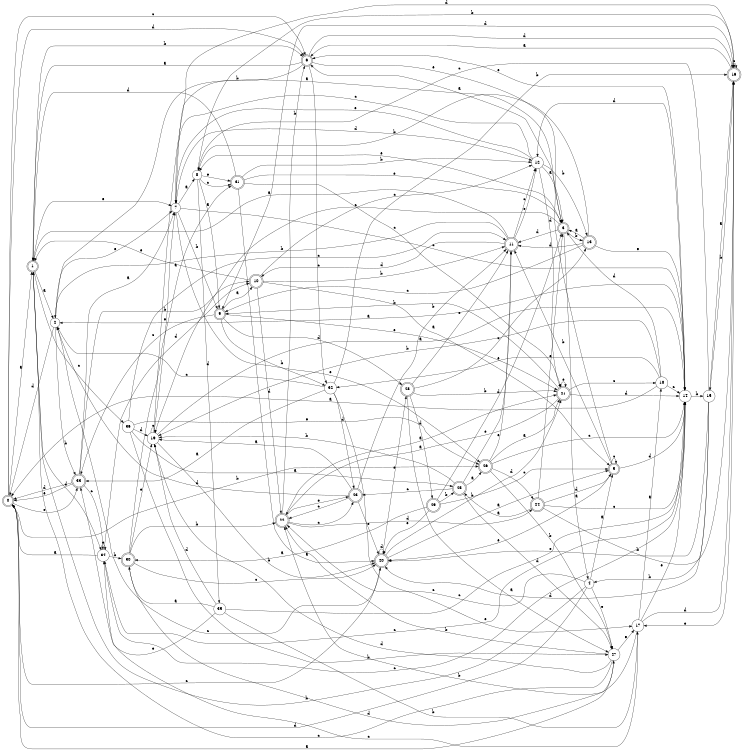 digraph n30_5 {
__start0 [label="" shape="none"];

rankdir=LR;
size="8,5";

s0 [style="rounded,filled", color="black", fillcolor="white" shape="doublecircle", label="0"];
s1 [style="rounded,filled", color="black", fillcolor="white" shape="doublecircle", label="1"];
s2 [style="filled", color="black", fillcolor="white" shape="circle", label="2"];
s3 [style="rounded,filled", color="black", fillcolor="white" shape="doublecircle", label="3"];
s4 [style="filled", color="black", fillcolor="white" shape="circle", label="4"];
s5 [style="rounded,filled", color="black", fillcolor="white" shape="doublecircle", label="5"];
s6 [style="rounded,filled", color="black", fillcolor="white" shape="doublecircle", label="6"];
s7 [style="filled", color="black", fillcolor="white" shape="circle", label="7"];
s8 [style="filled", color="black", fillcolor="white" shape="circle", label="8"];
s9 [style="rounded,filled", color="black", fillcolor="white" shape="doublecircle", label="9"];
s10 [style="rounded,filled", color="black", fillcolor="white" shape="doublecircle", label="10"];
s11 [style="rounded,filled", color="black", fillcolor="white" shape="doublecircle", label="11"];
s12 [style="filled", color="black", fillcolor="white" shape="circle", label="12"];
s13 [style="rounded,filled", color="black", fillcolor="white" shape="doublecircle", label="13"];
s14 [style="filled", color="black", fillcolor="white" shape="circle", label="14"];
s15 [style="filled", color="black", fillcolor="white" shape="circle", label="15"];
s16 [style="rounded,filled", color="black", fillcolor="white" shape="doublecircle", label="16"];
s17 [style="filled", color="black", fillcolor="white" shape="circle", label="17"];
s18 [style="filled", color="black", fillcolor="white" shape="circle", label="18"];
s19 [style="filled", color="black", fillcolor="white" shape="circle", label="19"];
s20 [style="rounded,filled", color="black", fillcolor="white" shape="doublecircle", label="20"];
s21 [style="rounded,filled", color="black", fillcolor="white" shape="doublecircle", label="21"];
s22 [style="rounded,filled", color="black", fillcolor="white" shape="doublecircle", label="22"];
s23 [style="rounded,filled", color="black", fillcolor="white" shape="doublecircle", label="23"];
s24 [style="rounded,filled", color="black", fillcolor="white" shape="doublecircle", label="24"];
s25 [style="rounded,filled", color="black", fillcolor="white" shape="doublecircle", label="25"];
s26 [style="rounded,filled", color="black", fillcolor="white" shape="doublecircle", label="26"];
s27 [style="filled", color="black", fillcolor="white" shape="circle", label="27"];
s28 [style="rounded,filled", color="black", fillcolor="white" shape="doublecircle", label="28"];
s29 [style="rounded,filled", color="black", fillcolor="white" shape="doublecircle", label="29"];
s30 [style="rounded,filled", color="black", fillcolor="white" shape="doublecircle", label="30"];
s31 [style="rounded,filled", color="black", fillcolor="white" shape="doublecircle", label="31"];
s32 [style="filled", color="black", fillcolor="white" shape="circle", label="32"];
s33 [style="rounded,filled", color="black", fillcolor="white" shape="doublecircle", label="33"];
s34 [style="filled", color="black", fillcolor="white" shape="circle", label="34"];
s35 [style="filled", color="black", fillcolor="white" shape="circle", label="35"];
s36 [style="filled", color="black", fillcolor="white" shape="circle", label="36"];
s0 -> s1 [label="a"];
s0 -> s26 [label="b"];
s0 -> s6 [label="c"];
s0 -> s6 [label="d"];
s0 -> s33 [label="e"];
s1 -> s2 [label="a"];
s1 -> s6 [label="b"];
s1 -> s36 [label="c"];
s1 -> s34 [label="d"];
s1 -> s7 [label="e"];
s2 -> s3 [label="a"];
s2 -> s33 [label="b"];
s2 -> s20 [label="c"];
s2 -> s0 [label="d"];
s2 -> s7 [label="e"];
s3 -> s4 [label="a"];
s3 -> s13 [label="b"];
s3 -> s19 [label="c"];
s3 -> s11 [label="d"];
s3 -> s8 [label="e"];
s4 -> s5 [label="a"];
s4 -> s1 [label="b"];
s4 -> s22 [label="c"];
s4 -> s0 [label="d"];
s4 -> s27 [label="e"];
s5 -> s6 [label="a"];
s5 -> s11 [label="b"];
s5 -> s5 [label="c"];
s5 -> s14 [label="d"];
s5 -> s20 [label="e"];
s6 -> s1 [label="a"];
s6 -> s7 [label="b"];
s6 -> s32 [label="c"];
s6 -> s16 [label="d"];
s6 -> s3 [label="e"];
s7 -> s8 [label="a"];
s7 -> s9 [label="b"];
s7 -> s14 [label="c"];
s7 -> s12 [label="d"];
s7 -> s26 [label="e"];
s8 -> s9 [label="a"];
s8 -> s16 [label="b"];
s8 -> s31 [label="c"];
s8 -> s35 [label="d"];
s8 -> s31 [label="e"];
s9 -> s10 [label="a"];
s9 -> s32 [label="b"];
s9 -> s33 [label="c"];
s9 -> s28 [label="d"];
s9 -> s21 [label="e"];
s10 -> s5 [label="a"];
s10 -> s11 [label="b"];
s10 -> s12 [label="c"];
s10 -> s22 [label="d"];
s10 -> s1 [label="e"];
s11 -> s1 [label="a"];
s11 -> s2 [label="b"];
s11 -> s12 [label="c"];
s11 -> s10 [label="d"];
s11 -> s12 [label="e"];
s12 -> s3 [label="a"];
s12 -> s13 [label="b"];
s12 -> s7 [label="c"];
s12 -> s21 [label="d"];
s12 -> s7 [label="e"];
s13 -> s3 [label="a"];
s13 -> s8 [label="b"];
s13 -> s9 [label="c"];
s13 -> s11 [label="d"];
s13 -> s14 [label="e"];
s14 -> s2 [label="a"];
s14 -> s15 [label="b"];
s14 -> s34 [label="c"];
s14 -> s12 [label="d"];
s14 -> s6 [label="e"];
s15 -> s16 [label="a"];
s15 -> s4 [label="b"];
s15 -> s8 [label="c"];
s15 -> s20 [label="d"];
s15 -> s20 [label="e"];
s16 -> s6 [label="a"];
s16 -> s15 [label="b"];
s16 -> s16 [label="c"];
s16 -> s9 [label="d"];
s16 -> s17 [label="e"];
s17 -> s18 [label="a"];
s17 -> s22 [label="b"];
s17 -> s34 [label="c"];
s17 -> s16 [label="d"];
s17 -> s14 [label="e"];
s18 -> s0 [label="a"];
s18 -> s19 [label="b"];
s18 -> s14 [label="c"];
s18 -> s3 [label="d"];
s18 -> s32 [label="e"];
s19 -> s14 [label="a"];
s19 -> s20 [label="b"];
s19 -> s19 [label="c"];
s19 -> s16 [label="d"];
s19 -> s7 [label="e"];
s20 -> s5 [label="a"];
s20 -> s21 [label="b"];
s20 -> s0 [label="c"];
s20 -> s20 [label="d"];
s20 -> s28 [label="e"];
s21 -> s22 [label="a"];
s21 -> s9 [label="b"];
s21 -> s18 [label="c"];
s21 -> s14 [label="d"];
s21 -> s21 [label="e"];
s22 -> s21 [label="a"];
s22 -> s6 [label="b"];
s22 -> s23 [label="c"];
s22 -> s24 [label="d"];
s22 -> s23 [label="e"];
s23 -> s19 [label="a"];
s23 -> s11 [label="b"];
s23 -> s22 [label="c"];
s23 -> s2 [label="d"];
s23 -> s20 [label="e"];
s24 -> s25 [label="a"];
s24 -> s16 [label="b"];
s24 -> s14 [label="c"];
s24 -> s5 [label="d"];
s24 -> s3 [label="e"];
s25 -> s26 [label="a"];
s25 -> s19 [label="b"];
s25 -> s23 [label="c"];
s25 -> s27 [label="d"];
s25 -> s11 [label="e"];
s26 -> s21 [label="a"];
s26 -> s27 [label="b"];
s26 -> s14 [label="c"];
s26 -> s24 [label="d"];
s26 -> s11 [label="e"];
s27 -> s0 [label="a"];
s27 -> s22 [label="b"];
s27 -> s1 [label="c"];
s27 -> s19 [label="d"];
s27 -> s17 [label="e"];
s28 -> s27 [label="a"];
s28 -> s21 [label="b"];
s28 -> s13 [label="c"];
s28 -> s29 [label="d"];
s28 -> s11 [label="e"];
s29 -> s30 [label="a"];
s29 -> s25 [label="b"];
s29 -> s5 [label="c"];
s29 -> s3 [label="d"];
s29 -> s20 [label="e"];
s30 -> s31 [label="a"];
s30 -> s22 [label="b"];
s30 -> s20 [label="c"];
s30 -> s27 [label="d"];
s30 -> s19 [label="e"];
s31 -> s20 [label="a"];
s31 -> s12 [label="b"];
s31 -> s21 [label="c"];
s31 -> s1 [label="d"];
s31 -> s3 [label="e"];
s32 -> s33 [label="a"];
s32 -> s16 [label="b"];
s32 -> s2 [label="c"];
s32 -> s23 [label="d"];
s32 -> s17 [label="e"];
s33 -> s7 [label="a"];
s33 -> s10 [label="b"];
s33 -> s34 [label="c"];
s33 -> s0 [label="d"];
s33 -> s0 [label="e"];
s34 -> s0 [label="a"];
s34 -> s30 [label="b"];
s34 -> s14 [label="c"];
s34 -> s10 [label="d"];
s34 -> s34 [label="e"];
s35 -> s30 [label="a"];
s35 -> s17 [label="b"];
s35 -> s14 [label="c"];
s35 -> s19 [label="d"];
s35 -> s33 [label="e"];
s36 -> s25 [label="a"];
s36 -> s27 [label="b"];
s36 -> s11 [label="c"];
s36 -> s19 [label="d"];
s36 -> s26 [label="e"];

}